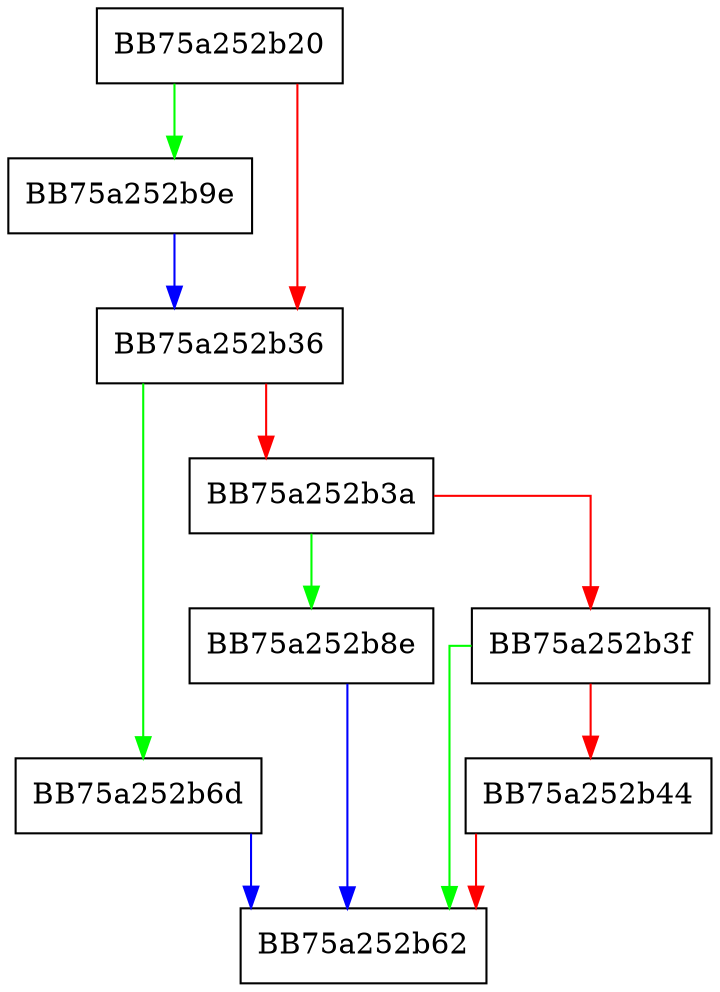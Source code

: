 digraph notify {
  node [shape="box"];
  graph [splines=ortho];
  BB75a252b20 -> BB75a252b9e [color="green"];
  BB75a252b20 -> BB75a252b36 [color="red"];
  BB75a252b36 -> BB75a252b6d [color="green"];
  BB75a252b36 -> BB75a252b3a [color="red"];
  BB75a252b3a -> BB75a252b8e [color="green"];
  BB75a252b3a -> BB75a252b3f [color="red"];
  BB75a252b3f -> BB75a252b62 [color="green"];
  BB75a252b3f -> BB75a252b44 [color="red"];
  BB75a252b44 -> BB75a252b62 [color="red"];
  BB75a252b6d -> BB75a252b62 [color="blue"];
  BB75a252b8e -> BB75a252b62 [color="blue"];
  BB75a252b9e -> BB75a252b36 [color="blue"];
}
